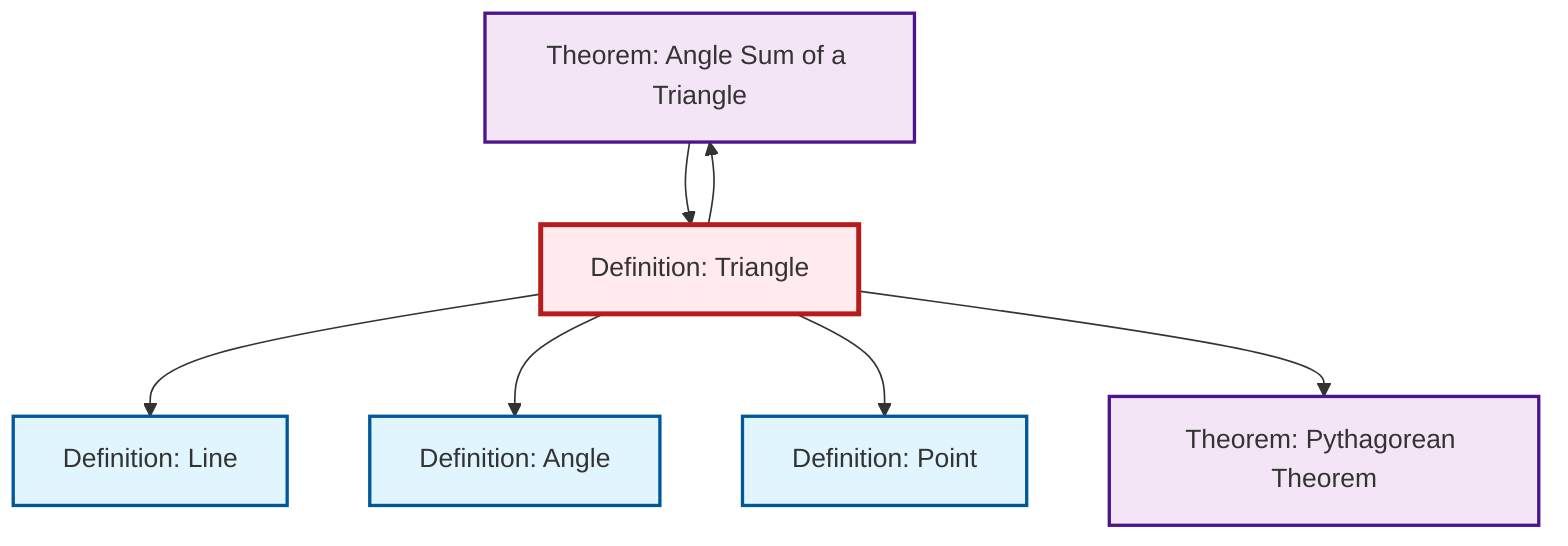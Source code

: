 graph TD
    classDef definition fill:#e1f5fe,stroke:#01579b,stroke-width:2px
    classDef theorem fill:#f3e5f5,stroke:#4a148c,stroke-width:2px
    classDef axiom fill:#fff3e0,stroke:#e65100,stroke-width:2px
    classDef example fill:#e8f5e9,stroke:#1b5e20,stroke-width:2px
    classDef current fill:#ffebee,stroke:#b71c1c,stroke-width:3px
    def-angle["Definition: Angle"]:::definition
    thm-angle-sum-triangle["Theorem: Angle Sum of a Triangle"]:::theorem
    def-line["Definition: Line"]:::definition
    def-triangle["Definition: Triangle"]:::definition
    def-point["Definition: Point"]:::definition
    thm-pythagorean["Theorem: Pythagorean Theorem"]:::theorem
    def-triangle --> def-line
    def-triangle --> def-angle
    def-triangle --> def-point
    thm-angle-sum-triangle --> def-triangle
    def-triangle --> thm-pythagorean
    def-triangle --> thm-angle-sum-triangle
    class def-triangle current